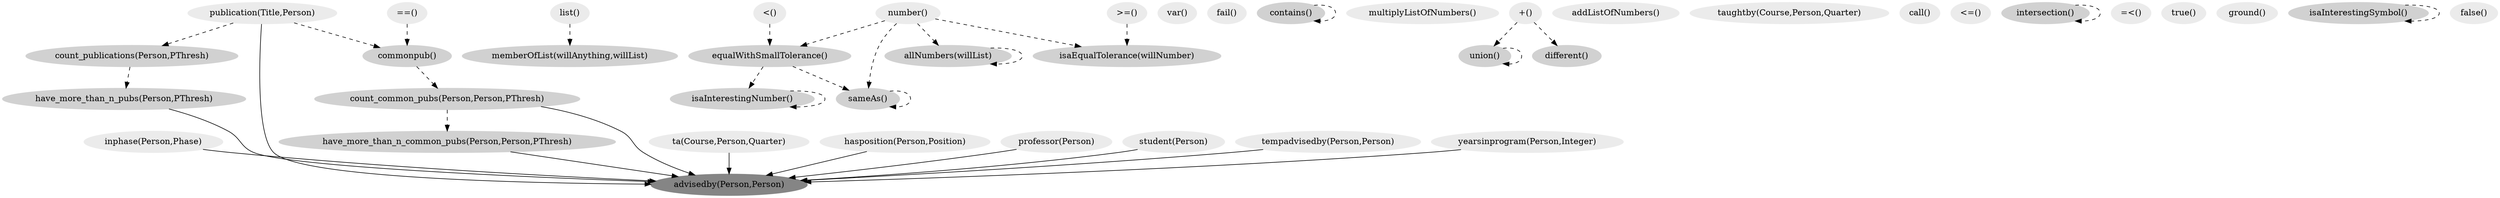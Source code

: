 digraph RDN{
0[style="filled" label="inphase(Person,Phase)" color="gray92"];
1[style="filled" label="memberOfList(willAnything,willList)" color="gray82"];
26 -> 1[label="" style=dashed];
2[style="filled" label="number()" color="gray92"];
3[style="filled" label="var()" color="gray92"];
4[style="filled" label="count_publications(Person,PThresh)" color="gray82"];
21 -> 4[label="" style=dashed];
5[style="filled" label="equalWithSmallTolerance()" color="gray82"];
8 -> 5[label="" style=dashed];
2 -> 5[label="" style=dashed];
6[style="filled" label="fail()" color="gray92"];
7[style="filled" label="contains()" color="gray82"];
7 -> 7[label="" style=dashed];
8[style="filled" label="<()" color="gray92"];
9[style="filled" label="multiplyListOfNumbers()" color="gray92"];
10[style="filled" label="commonpub()" color="gray82"];
39 -> 10[label="" style=dashed];
21 -> 10[label="" style=dashed];
11[style="filled" label="have_more_than_n_pubs(Person,PThresh)" color="gray82"];
4 -> 11[label="" style=dashed];
12[style="filled" label="\+()" color="gray92"];
13[style="filled" label="isaEqualTolerance(willNumber)" color="gray82"];
31 -> 13[label="" style=dashed];
2 -> 13[label="" style=dashed];
14[style="filled" label="advisedby(Person,Person)" color="gray52"];
0 -> 14[label="" style=solid];
18 -> 14[label="" style=solid];
40 -> 14[label="" style=solid];
27 -> 14[label="" style=solid];
35 -> 14[label="" style=solid];
21 -> 14[label="" style=solid];
11 -> 14[label="" style=solid];
28 -> 14[label="" style=solid];
32 -> 14[label="" style=solid];
36 -> 14[label="" style=solid];
25 -> 14[label="" style=solid];
15[style="filled" label="addListOfNumbers()" color="gray92"];
16[style="filled" label="taughtby(Course,Person,Quarter)" color="gray92"];
17[style="filled" label="union()" color="gray82"];
17 -> 17[label="" style=dashed];
12 -> 17[label="" style=dashed];
18[style="filled" label="ta(Course,Person,Quarter)" color="gray92"];
19[style="filled" label="call()" color="gray92"];
20[style="filled" label="<=()" color="gray92"];
21[style="filled" label="publication(Title,Person)" color="gray92"];
22[style="filled" label="intersection()" color="gray82"];
22 -> 22[label="" style=dashed];
23[style="filled" label="different()" color="gray82"];
12 -> 23[label="" style=dashed];
24[style="filled" label="=<()" color="gray92"];
25[style="filled" label="yearsinprogram(Person,Integer)" color="gray92"];
26[style="filled" label="list()" color="gray92"];
27[style="filled" label="count_common_pubs(Person,Person,PThresh)" color="gray82"];
10 -> 27[label="" style=dashed];
28[style="filled" label="professor(Person)" color="gray92"];
29[style="filled" label="true()" color="gray92"];
30[style="filled" label="ground()" color="gray92"];
31[style="filled" label=">=()" color="gray92"];
32[style="filled" label="student(Person)" color="gray92"];
33[style="filled" label="allNumbers(willList)" color="gray82"];
2 -> 33[label="" style=dashed];
33 -> 33[label="" style=dashed];
34[style="filled" label="isaInterestingNumber()" color="gray82"];
34 -> 34[label="" style=dashed];
5 -> 34[label="" style=dashed];
35[style="filled" label="hasposition(Person,Position)" color="gray92"];
36[style="filled" label="tempadvisedby(Person,Person)" color="gray92"];
37[style="filled" label="isaInterestingSymbol()" color="gray82"];
37 -> 37[label="" style=dashed];
38[style="filled" label="false()" color="gray92"];
39[style="filled" label="\==()" color="gray92"];
40[style="filled" label="have_more_than_n_common_pubs(Person,Person,PThresh)" color="gray82"];
27 -> 40[label="" style=dashed];
41[style="filled" label="sameAs()" color="gray82"];
2 -> 41[label="" style=dashed];
41 -> 41[label="" style=dashed];
5 -> 41[label="" style=dashed];
}
